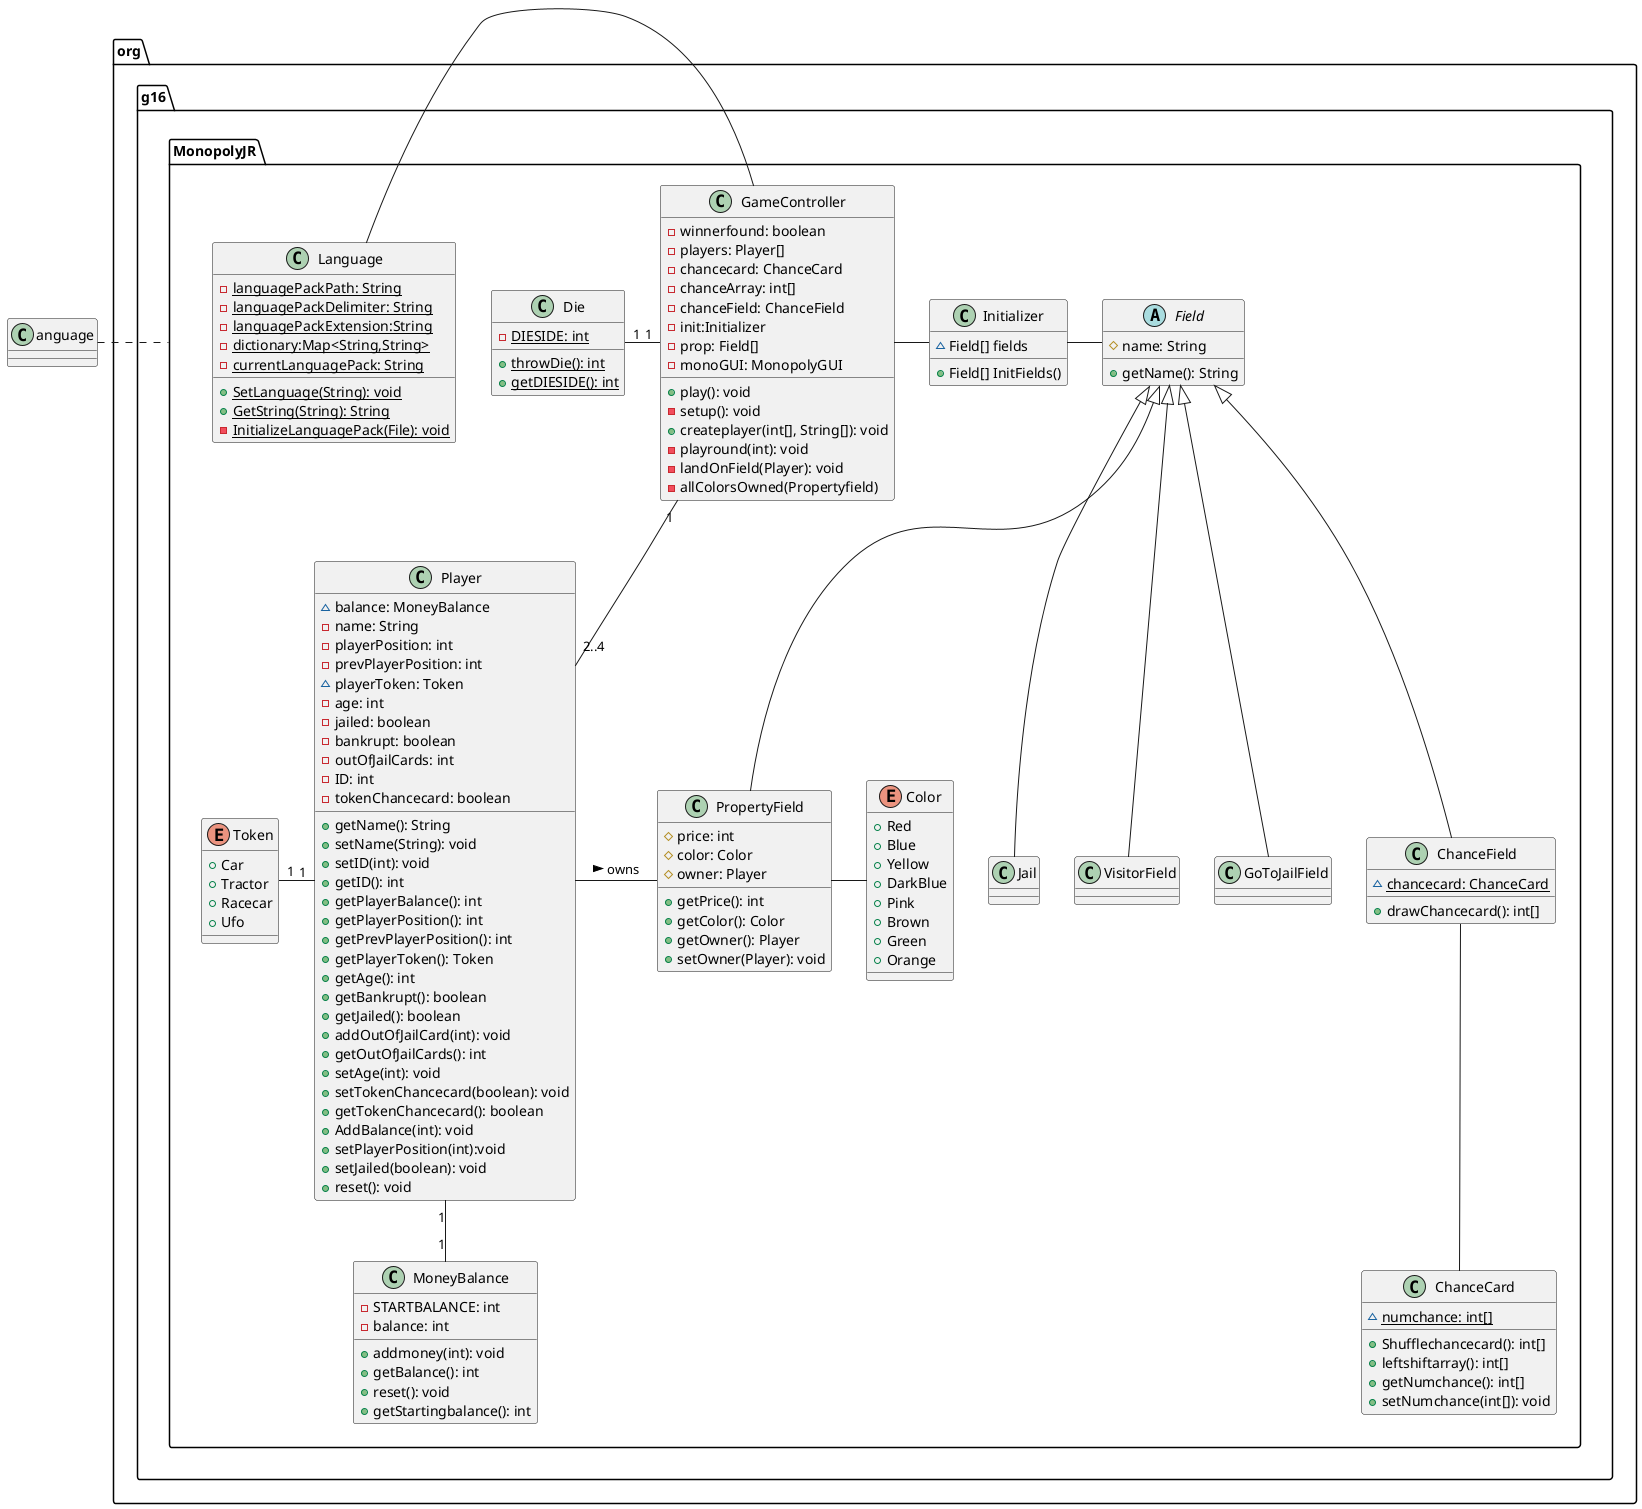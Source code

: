 @startuml
class org.g16.MonopolyJR.Jail {
}
class org.g16.MonopolyJR.Initializer {
~ Field[] fields
+ Field[] InitFields()
}
enum org.g16.MonopolyJR.Token {
+  Car
+  Tractor
+  Racecar
+  Ufo
}
class org.g16.MonopolyJR.VisitorField {
}

class org.g16.MonopolyJR.GoToJailField {
}

class org.g16.MonopolyJR.Language {
- {static} languagePackPath: String
- {static} languagePackDelimiter: String
- {static} languagePackExtension:String
- {static} dictionary:Map<String,String>
- {static} currentLanguagePack: String
+ {static} SetLanguage(String): void
+ {static} GetString(String): String
- {static} InitializeLanguagePack(File): void
}

enum org.g16.MonopolyJR.Color {
+  Red
+  Blue
+  Yellow
+  DarkBlue
+  Pink
+  Brown
+  Green
+  Orange
}
class org.g16.MonopolyJR.Player {
~ balance: MoneyBalance
- name: String
- playerPosition: int
- prevPlayerPosition: int
~ playerToken: Token
- age: int
- jailed: boolean
- bankrupt: boolean
- outOfJailCards: int
- ID: int
- tokenChancecard: boolean
+ getName(): String
+ setName(String): void
+ setID(int): void
+ getID(): int
+ getPlayerBalance(): int
+ getPlayerPosition(): int
+ getPrevPlayerPosition(): int
+ getPlayerToken(): Token
+ getAge(): int
+ getBankrupt(): boolean
+ getJailed(): boolean
+ addOutOfJailCard(int): void
+ getOutOfJailCards(): int
+ setAge(int): void
+ setTokenChancecard(boolean): void
+ getTokenChancecard(): boolean
+ AddBalance(int): void
+ setPlayerPosition(int):void
+ setJailed(boolean): void
+ reset(): void
}
class org.g16.MonopolyJR.ChanceField {
~ {static} chancecard: ChanceCard
+ drawChancecard(): int[]
}
class org.g16.MonopolyJR.Die {
- {static} DIESIDE: int
+ {static} throwDie(): int
+ {static} getDIESIDE(): int
}
class org.g16.MonopolyJR.ChanceCard {
~ {static} numchance: int[]
+ Shufflechancecard(): int[]
+ leftshiftarray(): int[]
+ getNumchance(): int[]
+ setNumchance(int[]): void
}
class org.g16.MonopolyJR.MoneyBalance {
- STARTBALANCE: int
- balance: int
+ addmoney(int): void
+ getBalance(): int
+ reset(): void
+ getStartingbalance(): int
}
class org.g16.MonopolyJR.PropertyField {
# price: int
# color: Color
# owner: Player
+ getPrice(): int
+ getColor(): Color
+ getOwner(): Player
+ setOwner(Player): void
}
abstract class org.g16.MonopolyJR.Field {
# name: String
+ getName(): String
}

class org.g16.MonopolyJR.GameController{
- winnerfound: boolean
- players: Player[]
- chancecard: ChanceCard
- chanceArray: int[]
-chanceField: ChanceField
-init:Initializer
-prop: Field[]
-monoGUI: MonopolyGUI
+ play(): void
-setup(): void
+ createplayer(int[], String[]): void
- playround(int): void
- landOnField(Player): void
- allColorsOwned(Propertyfield)
}


org.g16.MonopolyJR.Field <|-- org.g16.MonopolyJR.Jail
org.g16.MonopolyJR.Field <|-- org.g16.MonopolyJR.VisitorField
org.g16.MonopolyJR.Field <|-- org.g16.MonopolyJR.GoToJailField
org.g16.MonopolyJR.Field <|-- org.g16.MonopolyJR.ChanceField
org.g16.MonopolyJR.Field <|-- org.g16.MonopolyJR.PropertyField

org.g16.MonopolyJR.Initializer - org.g16.MonopolyJR.Field
org.g16.MonopolyJR.GameController - org.g16.MonopolyJR.Initializer
org.g16.MonopolyJR.Die "1" - "1" org.g16.MonopolyJR.GameController
org.g16.MonopolyJR.GameController "1" -- "2..4" org.g16.MonopolyJR.Player
org.g16.MonopolyJR.Player "1" -- "1" org.g16.MonopolyJR.MoneyBalance
org.g16.MonopolyJR.ChanceField -- org.g16.MonopolyJR.ChanceCard
org.g16.MonopolyJR.PropertyField - org.g16.MonopolyJR.Color
org.g16.MonopolyJR.Token "1" - "1" org.g16.MonopolyJR.Player
org.g16.MonopolyJR.Language
org.g16.MonopolyJR.Player - org.g16.MonopolyJR.PropertyField :owns >
org.g16.MonopolyJR.Language - org.g16.MonopolyJR.GameController
@enduml